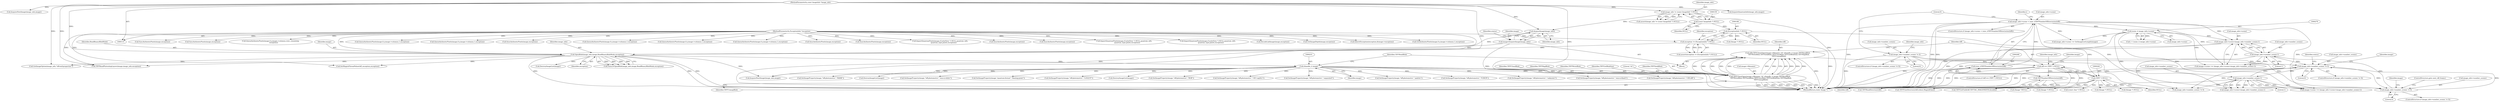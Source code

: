 digraph "0_ImageMagick_f8877abac8e568b2f339cca70c2c3c1b6eaec288@pointer" {
"1001515" [label="(Call,image_info->scene+image_info->number_scenes-1)"];
"1000263" [label="(Call,image_info->scene < (size_t)TIFFNumberOfDirectories(tiff))"];
"1000267" [label="(Call,(size_t)TIFFNumberOfDirectories(tiff))"];
"1000269" [label="(Call,TIFFNumberOfDirectories(tiff))"];
"1000241" [label="(Call,tiff == (TIFF *) NULL)"];
"1000223" [label="(Call,tiff=TIFFClientOpen(image->filename,\"rb\",(thandle_t) image,TIFFReadBlob,\n    TIFFWriteBlob,TIFFSeekBlob,TIFFCloseBlob,TIFFGetBlobSize,TIFFMapBlob,\n    TIFFUnmapBlob))"];
"1000225" [label="(Call,TIFFClientOpen(image->filename,\"rb\",(thandle_t) image,TIFFReadBlob,\n    TIFFWriteBlob,TIFFSeekBlob,TIFFCloseBlob,TIFFGetBlobSize,TIFFMapBlob,\n    TIFFUnmapBlob))"];
"1000230" [label="(Call,(thandle_t) image)"];
"1000200" [label="(Call,OpenBlob(image_info,image,ReadBinaryBlobMode,exception))"];
"1000196" [label="(Call,AcquireImage(image_info))"];
"1000156" [label="(Call,image_info != (const ImageInfo *) NULL)"];
"1000116" [label="(MethodParameterIn,const ImageInfo *image_info)"];
"1000158" [label="(Call,(const ImageInfo *) NULL)"];
"1000194" [label="(Call,image=AcquireImage(image_info))"];
"1000183" [label="(Call,exception != (ExceptionInfo *) NULL)"];
"1000117" [label="(MethodParameterIn,ExceptionInfo *exception)"];
"1000185" [label="(Call,(ExceptionInfo *) NULL)"];
"1000243" [label="(Call,(TIFF *) NULL)"];
"1000278" [label="(Call,(ssize_t) image_info->scene)"];
"1001519" [label="(Call,image_info->number_scenes-1)"];
"1001505" [label="(Call,image_info->number_scenes != 0)"];
"1003289" [label="(Call,image_info->number_scenes != 0)"];
"1003303" [label="(Call,image_info->number_scenes-1)"];
"1000256" [label="(Call,image_info->number_scenes != 0)"];
"1000249" [label="(Call,DestroyImageList(image))"];
"1001878" [label="(Call,SyncAuthenticPixels(image,exception))"];
"1000265" [label="(Identifier,image_info)"];
"1000274" [label="(Identifier,i)"];
"1003299" [label="(Call,image_info->scene+image_info->number_scenes-1)"];
"1000117" [label="(MethodParameterIn,ExceptionInfo *exception)"];
"1001115" [label="(Call,AcquireQuantumInfo(image_info,image))"];
"1000199" [label="(Identifier,status)"];
"1000243" [label="(Call,(TIFF *) NULL)"];
"1000235" [label="(Identifier,TIFFSeekBlob)"];
"1000469" [label="(Call,SetImageProperty(image,\"tiff:photometric\",\"min-is-white\"))"];
"1000197" [label="(Identifier,image_info)"];
"1002244" [label="(Call,ImportQuantumPixels(image,(CacheView *) NULL,quantum_info,\n              quantum_type,pixels,exception))"];
"1000449" [label="(Call,SetImageProperty(image,\"quantum:format\",\"floating-point\"))"];
"1000514" [label="(Call,SetImageProperty(image,\"tiff:photometric\",\"LOGLUV\"))"];
"1000230" [label="(Call,(thandle_t) image)"];
"1000304" [label="(Call,DestroyImageList(image))"];
"1000487" [label="(Call,SetImageProperty(image,\"tiff:photometric\",\"RGB\"))"];
"1000187" [label="(Identifier,NULL)"];
"1000345" [label="(Call,TIFFPrintDirectory(tiff,stdout,MagickFalse))"];
"1003393" [label="(Call,(Image *)NULL)"];
"1000505" [label="(Call,SetImageProperty(image,\"tiff:photometric\",\"CIE Log2(L)\"))"];
"1003293" [label="(Literal,0)"];
"1000352" [label="(Call,TIFFGetField(tiff,TIFFTAG_IMAGEWIDTH,&width))"];
"1000532" [label="(Call,SetImageProperty(image,\"tiff:photometric\",\"separated\"))"];
"1000158" [label="(Call,(const ImageInfo *) NULL)"];
"1002629" [label="(Call,SyncAuthenticPixels(image,exception))"];
"1003211" [label="(Call,SyncAuthenticPixels(image,exception))"];
"1001511" [label="(Call,image->scene >= (image_info->scene+image_info->number_scenes-1))"];
"1002066" [label="(Call,ImportQuantumPixels(image,(CacheView *) NULL,quantum_info,\n            quantum_type,pixels,exception))"];
"1001867" [label="(Call,ImportQuantumPixels(image,(CacheView *) NULL,quantum_info,\n            quantum_type,pixels,exception))"];
"1003295" [label="(Call,image->scene >= (image_info->scene+image_info->number_scenes-1))"];
"1000290" [label="(Call,TIFFReadDirectory(tiff))"];
"1000116" [label="(MethodParameterIn,const ImageInfo *image_info)"];
"1000226" [label="(Call,image->filename)"];
"1000307" [label="(Call,(Image *) NULL)"];
"1000736" [label="(Call,(const char *) NULL)"];
"1003258" [label="(Call,DecodeLabImage(image,exception))"];
"1000204" [label="(Identifier,exception)"];
"1000182" [label="(Call,assert(exception != (ExceptionInfo *) NULL))"];
"1000232" [label="(Identifier,image)"];
"1000478" [label="(Call,SetImageProperty(image,\"tiff:photometric\",\"palette\"))"];
"1003381" [label="(Call,image_info->scene >= GetImageListLength(image))"];
"1003323" [label="(Call,AcquireNextImage(image_info,image))"];
"1000212" [label="(Call,DestroyImageList(image))"];
"1003399" [label="(MethodReturn,static Image *)"];
"1000256" [label="(Call,image_info->number_scenes != 0)"];
"1000236" [label="(Identifier,TIFFCloseBlob)"];
"1000118" [label="(Block,)"];
"1000255" [label="(ControlStructure,if (image_info->number_scenes != 0))"];
"1001520" [label="(Call,image_info->number_scenes)"];
"1001494" [label="(Call,GetImageDepth(image,exception))"];
"1000541" [label="(Call,SetImageProperty(image,\"tiff:photometric\",\"YCBCR\"))"];
"1000200" [label="(Call,OpenBlob(image_info,image,ReadBinaryBlobMode,exception))"];
"1000550" [label="(Call,SetImageProperty(image,\"tiff:photometric\",\"unknown\"))"];
"1000238" [label="(Identifier,TIFFMapBlob)"];
"1000224" [label="(Identifier,tiff)"];
"1003304" [label="(Call,image_info->number_scenes)"];
"1000280" [label="(Call,image_info->scene)"];
"1000201" [label="(Identifier,image_info)"];
"1001546" [label="(Call,InheritException(exception,&image->exception))"];
"1000234" [label="(Identifier,TIFFWriteBlob)"];
"1003307" [label="(Literal,1)"];
"1000160" [label="(Identifier,NULL)"];
"1003297" [label="(Identifier,image)"];
"1001513" [label="(Identifier,image)"];
"1000184" [label="(Identifier,exception)"];
"1003289" [label="(Call,image_info->number_scenes != 0)"];
"1002158" [label="(Call,GetAuthenticPixels(image,0,y,image->columns,1,exception))"];
"1000237" [label="(Identifier,TIFFGetBlobSize)"];
"1000264" [label="(Call,image_info->scene)"];
"1000270" [label="(Identifier,tiff)"];
"1002450" [label="(Call,SyncAuthenticPixels(image,exception))"];
"1000240" [label="(ControlStructure,if (tiff == (TIFF *) NULL))"];
"1002255" [label="(Call,SyncAuthenticPixels(image,exception))"];
"1001509" [label="(Literal,0)"];
"1002781" [label="(Call,QueueAuthenticPixels(image,0,y,image->columns,rows_remaining,\n            exception))"];
"1000276" [label="(Call,i < (ssize_t) image_info->scene)"];
"1001519" [label="(Call,image_info->number_scenes-1)"];
"1000156" [label="(Call,image_info != (const ImageInfo *) NULL)"];
"1000257" [label="(Call,image_info->number_scenes)"];
"1000263" [label="(Call,image_info->scene < (size_t)TIFFNumberOfDirectories(tiff))"];
"1000241" [label="(Call,tiff == (TIFF *) NULL)"];
"1000198" [label="(Call,status=OpenBlob(image_info,image,ReadBinaryBlobMode,exception))"];
"1000239" [label="(Identifier,TIFFUnmapBlob)"];
"1000310" [label="(Call,AcquireNextImage(image_info,image))"];
"1000183" [label="(Call,exception != (ExceptionInfo *) NULL)"];
"1000195" [label="(Identifier,image)"];
"1000317" [label="(Call,(Image *) NULL)"];
"1001530" [label="(ControlStructure,goto next_tiff_frame;)"];
"1000185" [label="(Call,(ExceptionInfo *) NULL)"];
"1001506" [label="(Call,image_info->number_scenes)"];
"1000203" [label="(Identifier,ReadBinaryBlobMode)"];
"1000252" [label="(Call,(Image *) NULL)"];
"1000233" [label="(Identifier,TIFFReadBlob)"];
"1000155" [label="(Call,assert(image_info != (const ImageInfo *) NULL))"];
"1000202" [label="(Identifier,image)"];
"1002510" [label="(Call,QueueAuthenticPixels(image,0,y,image->columns,1,exception))"];
"1003374" [label="(Call,image_info->number_scenes != 0)"];
"1000248" [label="(Identifier,image)"];
"1000460" [label="(Call,SetImageProperty(image,\"tiff:photometric\",\"min-is-black\"))"];
"1003310" [label="(Identifier,status)"];
"1000729" [label="(Call,GetImageOption(image_info,\"tiff:exif-properties\"))"];
"1000496" [label="(Call,SetImageProperty(image,\"tiff:photometric\",\"CIELAB\"))"];
"1001504" [label="(ControlStructure,if (image_info->number_scenes != 0))"];
"1003130" [label="(Call,QueueAuthenticPixels(image,0,y,image->columns,1,exception))"];
"1001505" [label="(Call,image_info->number_scenes != 0)"];
"1000220" [label="(Call,SetMagickThreadValue(tiff_exception,exception))"];
"1003290" [label="(Call,image_info->number_scenes)"];
"1000267" [label="(Call,(size_t)TIFFNumberOfDirectories(tiff))"];
"1000223" [label="(Call,tiff=TIFFClientOpen(image->filename,\"rb\",(thandle_t) image,TIFFReadBlob,\n    TIFFWriteBlob,TIFFSeekBlob,TIFFCloseBlob,TIFFGetBlobSize,TIFFMapBlob,\n    TIFFUnmapBlob))"];
"1000278" [label="(Call,(ssize_t) image_info->scene)"];
"1000242" [label="(Identifier,tiff)"];
"1000157" [label="(Identifier,image_info)"];
"1003303" [label="(Call,image_info->number_scenes-1)"];
"1001515" [label="(Call,image_info->scene+image_info->number_scenes-1)"];
"1000194" [label="(Call,image=AcquireImage(image_info))"];
"1000196" [label="(Call,AcquireImage(image_info))"];
"1000225" [label="(Call,TIFFClientOpen(image->filename,\"rb\",(thandle_t) image,TIFFReadBlob,\n    TIFFWriteBlob,TIFFSeekBlob,TIFFCloseBlob,TIFFGetBlobSize,TIFFMapBlob,\n    TIFFUnmapBlob))"];
"1000258" [label="(Identifier,image_info)"];
"1001523" [label="(Literal,1)"];
"1003288" [label="(ControlStructure,if (image_info->number_scenes != 0))"];
"1000260" [label="(Literal,0)"];
"1002986" [label="(Call,SyncAuthenticPixels(image,exception))"];
"1000262" [label="(ControlStructure,if (image_info->scene < (size_t)TIFFNumberOfDirectories(tiff)))"];
"1002048" [label="(Call,QueueAuthenticPixels(image,0,y,image->columns,1,exception))"];
"1000269" [label="(Call,TIFFNumberOfDirectories(tiff))"];
"1000339" [label="(Literal,0)"];
"1002329" [label="(Call,QueueAuthenticPixels(image,0,y,image->columns,1,exception))"];
"1001516" [label="(Call,image_info->scene)"];
"1000245" [label="(Identifier,NULL)"];
"1003369" [label="(Call,TIFFReadPhotoshopLayers(image,image_info,exception))"];
"1001849" [label="(Call,QueueAuthenticPixels(image,0,y,image->columns,1,exception))"];
"1000523" [label="(Call,SetImageProperty(image,\"tiff:photometric\",\"MASK\"))"];
"1000215" [label="(Call,(Image *) NULL)"];
"1000229" [label="(Literal,\"rb\")"];
"1002077" [label="(Call,SyncAuthenticPixels(image,exception))"];
"1001515" -> "1001511"  [label="AST: "];
"1001515" -> "1001519"  [label="CFG: "];
"1001516" -> "1001515"  [label="AST: "];
"1001519" -> "1001515"  [label="AST: "];
"1001511" -> "1001515"  [label="CFG: "];
"1001515" -> "1003399"  [label="DDG: "];
"1001515" -> "1003399"  [label="DDG: "];
"1000263" -> "1001515"  [label="DDG: "];
"1000278" -> "1001515"  [label="DDG: "];
"1001519" -> "1001515"  [label="DDG: "];
"1001519" -> "1001515"  [label="DDG: "];
"1000263" -> "1000262"  [label="AST: "];
"1000263" -> "1000267"  [label="CFG: "];
"1000264" -> "1000263"  [label="AST: "];
"1000267" -> "1000263"  [label="AST: "];
"1000274" -> "1000263"  [label="CFG: "];
"1000339" -> "1000263"  [label="CFG: "];
"1000263" -> "1003399"  [label="DDG: "];
"1000263" -> "1003399"  [label="DDG: "];
"1000263" -> "1003399"  [label="DDG: "];
"1000267" -> "1000263"  [label="DDG: "];
"1000263" -> "1000278"  [label="DDG: "];
"1000263" -> "1001511"  [label="DDG: "];
"1000263" -> "1003295"  [label="DDG: "];
"1000263" -> "1003299"  [label="DDG: "];
"1000263" -> "1003381"  [label="DDG: "];
"1000267" -> "1000269"  [label="CFG: "];
"1000268" -> "1000267"  [label="AST: "];
"1000269" -> "1000267"  [label="AST: "];
"1000267" -> "1003399"  [label="DDG: "];
"1000269" -> "1000267"  [label="DDG: "];
"1000269" -> "1000270"  [label="CFG: "];
"1000270" -> "1000269"  [label="AST: "];
"1000241" -> "1000269"  [label="DDG: "];
"1000269" -> "1000290"  [label="DDG: "];
"1000269" -> "1000345"  [label="DDG: "];
"1000269" -> "1000352"  [label="DDG: "];
"1000241" -> "1000240"  [label="AST: "];
"1000241" -> "1000243"  [label="CFG: "];
"1000242" -> "1000241"  [label="AST: "];
"1000243" -> "1000241"  [label="AST: "];
"1000248" -> "1000241"  [label="CFG: "];
"1000258" -> "1000241"  [label="CFG: "];
"1000241" -> "1003399"  [label="DDG: "];
"1000241" -> "1003399"  [label="DDG: "];
"1000241" -> "1003399"  [label="DDG: "];
"1000223" -> "1000241"  [label="DDG: "];
"1000243" -> "1000241"  [label="DDG: "];
"1000241" -> "1000345"  [label="DDG: "];
"1000241" -> "1000352"  [label="DDG: "];
"1000223" -> "1000118"  [label="AST: "];
"1000223" -> "1000225"  [label="CFG: "];
"1000224" -> "1000223"  [label="AST: "];
"1000225" -> "1000223"  [label="AST: "];
"1000242" -> "1000223"  [label="CFG: "];
"1000223" -> "1003399"  [label="DDG: "];
"1000225" -> "1000223"  [label="DDG: "];
"1000225" -> "1000223"  [label="DDG: "];
"1000225" -> "1000223"  [label="DDG: "];
"1000225" -> "1000223"  [label="DDG: "];
"1000225" -> "1000223"  [label="DDG: "];
"1000225" -> "1000223"  [label="DDG: "];
"1000225" -> "1000223"  [label="DDG: "];
"1000225" -> "1000223"  [label="DDG: "];
"1000225" -> "1000223"  [label="DDG: "];
"1000225" -> "1000223"  [label="DDG: "];
"1000225" -> "1000239"  [label="CFG: "];
"1000226" -> "1000225"  [label="AST: "];
"1000229" -> "1000225"  [label="AST: "];
"1000230" -> "1000225"  [label="AST: "];
"1000233" -> "1000225"  [label="AST: "];
"1000234" -> "1000225"  [label="AST: "];
"1000235" -> "1000225"  [label="AST: "];
"1000236" -> "1000225"  [label="AST: "];
"1000237" -> "1000225"  [label="AST: "];
"1000238" -> "1000225"  [label="AST: "];
"1000239" -> "1000225"  [label="AST: "];
"1000225" -> "1003399"  [label="DDG: "];
"1000225" -> "1003399"  [label="DDG: "];
"1000225" -> "1003399"  [label="DDG: "];
"1000225" -> "1003399"  [label="DDG: "];
"1000225" -> "1003399"  [label="DDG: "];
"1000225" -> "1003399"  [label="DDG: "];
"1000225" -> "1003399"  [label="DDG: "];
"1000225" -> "1003399"  [label="DDG: "];
"1000225" -> "1003399"  [label="DDG: "];
"1000230" -> "1000225"  [label="DDG: "];
"1000230" -> "1000232"  [label="CFG: "];
"1000231" -> "1000230"  [label="AST: "];
"1000232" -> "1000230"  [label="AST: "];
"1000233" -> "1000230"  [label="CFG: "];
"1000200" -> "1000230"  [label="DDG: "];
"1000230" -> "1000249"  [label="DDG: "];
"1000230" -> "1000304"  [label="DDG: "];
"1000230" -> "1000310"  [label="DDG: "];
"1000230" -> "1000449"  [label="DDG: "];
"1000230" -> "1000460"  [label="DDG: "];
"1000230" -> "1000469"  [label="DDG: "];
"1000230" -> "1000478"  [label="DDG: "];
"1000230" -> "1000487"  [label="DDG: "];
"1000230" -> "1000496"  [label="DDG: "];
"1000230" -> "1000505"  [label="DDG: "];
"1000230" -> "1000514"  [label="DDG: "];
"1000230" -> "1000523"  [label="DDG: "];
"1000230" -> "1000532"  [label="DDG: "];
"1000230" -> "1000541"  [label="DDG: "];
"1000230" -> "1000550"  [label="DDG: "];
"1000200" -> "1000198"  [label="AST: "];
"1000200" -> "1000204"  [label="CFG: "];
"1000201" -> "1000200"  [label="AST: "];
"1000202" -> "1000200"  [label="AST: "];
"1000203" -> "1000200"  [label="AST: "];
"1000204" -> "1000200"  [label="AST: "];
"1000198" -> "1000200"  [label="CFG: "];
"1000200" -> "1003399"  [label="DDG: "];
"1000200" -> "1003399"  [label="DDG: "];
"1000200" -> "1003399"  [label="DDG: "];
"1000200" -> "1000198"  [label="DDG: "];
"1000200" -> "1000198"  [label="DDG: "];
"1000200" -> "1000198"  [label="DDG: "];
"1000200" -> "1000198"  [label="DDG: "];
"1000196" -> "1000200"  [label="DDG: "];
"1000116" -> "1000200"  [label="DDG: "];
"1000194" -> "1000200"  [label="DDG: "];
"1000183" -> "1000200"  [label="DDG: "];
"1000117" -> "1000200"  [label="DDG: "];
"1000200" -> "1000212"  [label="DDG: "];
"1000200" -> "1000220"  [label="DDG: "];
"1000200" -> "1000310"  [label="DDG: "];
"1000200" -> "1000729"  [label="DDG: "];
"1000200" -> "1003369"  [label="DDG: "];
"1000196" -> "1000194"  [label="AST: "];
"1000196" -> "1000197"  [label="CFG: "];
"1000197" -> "1000196"  [label="AST: "];
"1000194" -> "1000196"  [label="CFG: "];
"1000196" -> "1000194"  [label="DDG: "];
"1000156" -> "1000196"  [label="DDG: "];
"1000116" -> "1000196"  [label="DDG: "];
"1000156" -> "1000155"  [label="AST: "];
"1000156" -> "1000158"  [label="CFG: "];
"1000157" -> "1000156"  [label="AST: "];
"1000158" -> "1000156"  [label="AST: "];
"1000155" -> "1000156"  [label="CFG: "];
"1000156" -> "1003399"  [label="DDG: "];
"1000156" -> "1000155"  [label="DDG: "];
"1000156" -> "1000155"  [label="DDG: "];
"1000116" -> "1000156"  [label="DDG: "];
"1000158" -> "1000156"  [label="DDG: "];
"1000116" -> "1000115"  [label="AST: "];
"1000116" -> "1003399"  [label="DDG: "];
"1000116" -> "1000310"  [label="DDG: "];
"1000116" -> "1000729"  [label="DDG: "];
"1000116" -> "1001115"  [label="DDG: "];
"1000116" -> "1003323"  [label="DDG: "];
"1000116" -> "1003369"  [label="DDG: "];
"1000158" -> "1000160"  [label="CFG: "];
"1000159" -> "1000158"  [label="AST: "];
"1000160" -> "1000158"  [label="AST: "];
"1000158" -> "1000185"  [label="DDG: "];
"1000194" -> "1000118"  [label="AST: "];
"1000195" -> "1000194"  [label="AST: "];
"1000199" -> "1000194"  [label="CFG: "];
"1000194" -> "1003399"  [label="DDG: "];
"1000183" -> "1000182"  [label="AST: "];
"1000183" -> "1000185"  [label="CFG: "];
"1000184" -> "1000183"  [label="AST: "];
"1000185" -> "1000183"  [label="AST: "];
"1000182" -> "1000183"  [label="CFG: "];
"1000183" -> "1003399"  [label="DDG: "];
"1000183" -> "1000182"  [label="DDG: "];
"1000183" -> "1000182"  [label="DDG: "];
"1000117" -> "1000183"  [label="DDG: "];
"1000185" -> "1000183"  [label="DDG: "];
"1000117" -> "1000115"  [label="AST: "];
"1000117" -> "1003399"  [label="DDG: "];
"1000117" -> "1000220"  [label="DDG: "];
"1000117" -> "1001494"  [label="DDG: "];
"1000117" -> "1001546"  [label="DDG: "];
"1000117" -> "1001849"  [label="DDG: "];
"1000117" -> "1001867"  [label="DDG: "];
"1000117" -> "1001878"  [label="DDG: "];
"1000117" -> "1002048"  [label="DDG: "];
"1000117" -> "1002066"  [label="DDG: "];
"1000117" -> "1002077"  [label="DDG: "];
"1000117" -> "1002158"  [label="DDG: "];
"1000117" -> "1002244"  [label="DDG: "];
"1000117" -> "1002255"  [label="DDG: "];
"1000117" -> "1002329"  [label="DDG: "];
"1000117" -> "1002450"  [label="DDG: "];
"1000117" -> "1002510"  [label="DDG: "];
"1000117" -> "1002629"  [label="DDG: "];
"1000117" -> "1002781"  [label="DDG: "];
"1000117" -> "1002986"  [label="DDG: "];
"1000117" -> "1003130"  [label="DDG: "];
"1000117" -> "1003211"  [label="DDG: "];
"1000117" -> "1003258"  [label="DDG: "];
"1000117" -> "1003369"  [label="DDG: "];
"1000185" -> "1000187"  [label="CFG: "];
"1000186" -> "1000185"  [label="AST: "];
"1000187" -> "1000185"  [label="AST: "];
"1000185" -> "1000215"  [label="DDG: "];
"1000185" -> "1000243"  [label="DDG: "];
"1000243" -> "1000245"  [label="CFG: "];
"1000244" -> "1000243"  [label="AST: "];
"1000245" -> "1000243"  [label="AST: "];
"1000243" -> "1003399"  [label="DDG: "];
"1000243" -> "1000252"  [label="DDG: "];
"1000243" -> "1000307"  [label="DDG: "];
"1000243" -> "1000317"  [label="DDG: "];
"1000243" -> "1000736"  [label="DDG: "];
"1000243" -> "1003393"  [label="DDG: "];
"1000278" -> "1000276"  [label="AST: "];
"1000278" -> "1000280"  [label="CFG: "];
"1000279" -> "1000278"  [label="AST: "];
"1000280" -> "1000278"  [label="AST: "];
"1000276" -> "1000278"  [label="CFG: "];
"1000278" -> "1003399"  [label="DDG: "];
"1000278" -> "1000276"  [label="DDG: "];
"1000278" -> "1001511"  [label="DDG: "];
"1000278" -> "1003295"  [label="DDG: "];
"1000278" -> "1003299"  [label="DDG: "];
"1000278" -> "1003381"  [label="DDG: "];
"1001519" -> "1001523"  [label="CFG: "];
"1001520" -> "1001519"  [label="AST: "];
"1001523" -> "1001519"  [label="AST: "];
"1001519" -> "1001511"  [label="DDG: "];
"1001519" -> "1001511"  [label="DDG: "];
"1001505" -> "1001519"  [label="DDG: "];
"1001519" -> "1003289"  [label="DDG: "];
"1001519" -> "1003374"  [label="DDG: "];
"1001505" -> "1001504"  [label="AST: "];
"1001505" -> "1001509"  [label="CFG: "];
"1001506" -> "1001505"  [label="AST: "];
"1001509" -> "1001505"  [label="AST: "];
"1001513" -> "1001505"  [label="CFG: "];
"1001530" -> "1001505"  [label="CFG: "];
"1003289" -> "1001505"  [label="DDG: "];
"1003303" -> "1001505"  [label="DDG: "];
"1000256" -> "1001505"  [label="DDG: "];
"1001505" -> "1003289"  [label="DDG: "];
"1003289" -> "1003288"  [label="AST: "];
"1003289" -> "1003293"  [label="CFG: "];
"1003290" -> "1003289"  [label="AST: "];
"1003293" -> "1003289"  [label="AST: "];
"1003297" -> "1003289"  [label="CFG: "];
"1003310" -> "1003289"  [label="CFG: "];
"1003289" -> "1003399"  [label="DDG: "];
"1003289" -> "1003399"  [label="DDG: "];
"1003303" -> "1003289"  [label="DDG: "];
"1000256" -> "1003289"  [label="DDG: "];
"1003289" -> "1003303"  [label="DDG: "];
"1003289" -> "1003374"  [label="DDG: "];
"1003303" -> "1003299"  [label="AST: "];
"1003303" -> "1003307"  [label="CFG: "];
"1003304" -> "1003303"  [label="AST: "];
"1003307" -> "1003303"  [label="AST: "];
"1003299" -> "1003303"  [label="CFG: "];
"1003303" -> "1003399"  [label="DDG: "];
"1003303" -> "1003295"  [label="DDG: "];
"1003303" -> "1003295"  [label="DDG: "];
"1003303" -> "1003299"  [label="DDG: "];
"1003303" -> "1003299"  [label="DDG: "];
"1003303" -> "1003374"  [label="DDG: "];
"1000256" -> "1000255"  [label="AST: "];
"1000256" -> "1000260"  [label="CFG: "];
"1000257" -> "1000256"  [label="AST: "];
"1000260" -> "1000256"  [label="AST: "];
"1000265" -> "1000256"  [label="CFG: "];
"1000339" -> "1000256"  [label="CFG: "];
"1000256" -> "1003399"  [label="DDG: "];
"1000256" -> "1003399"  [label="DDG: "];
"1000256" -> "1003374"  [label="DDG: "];
}
